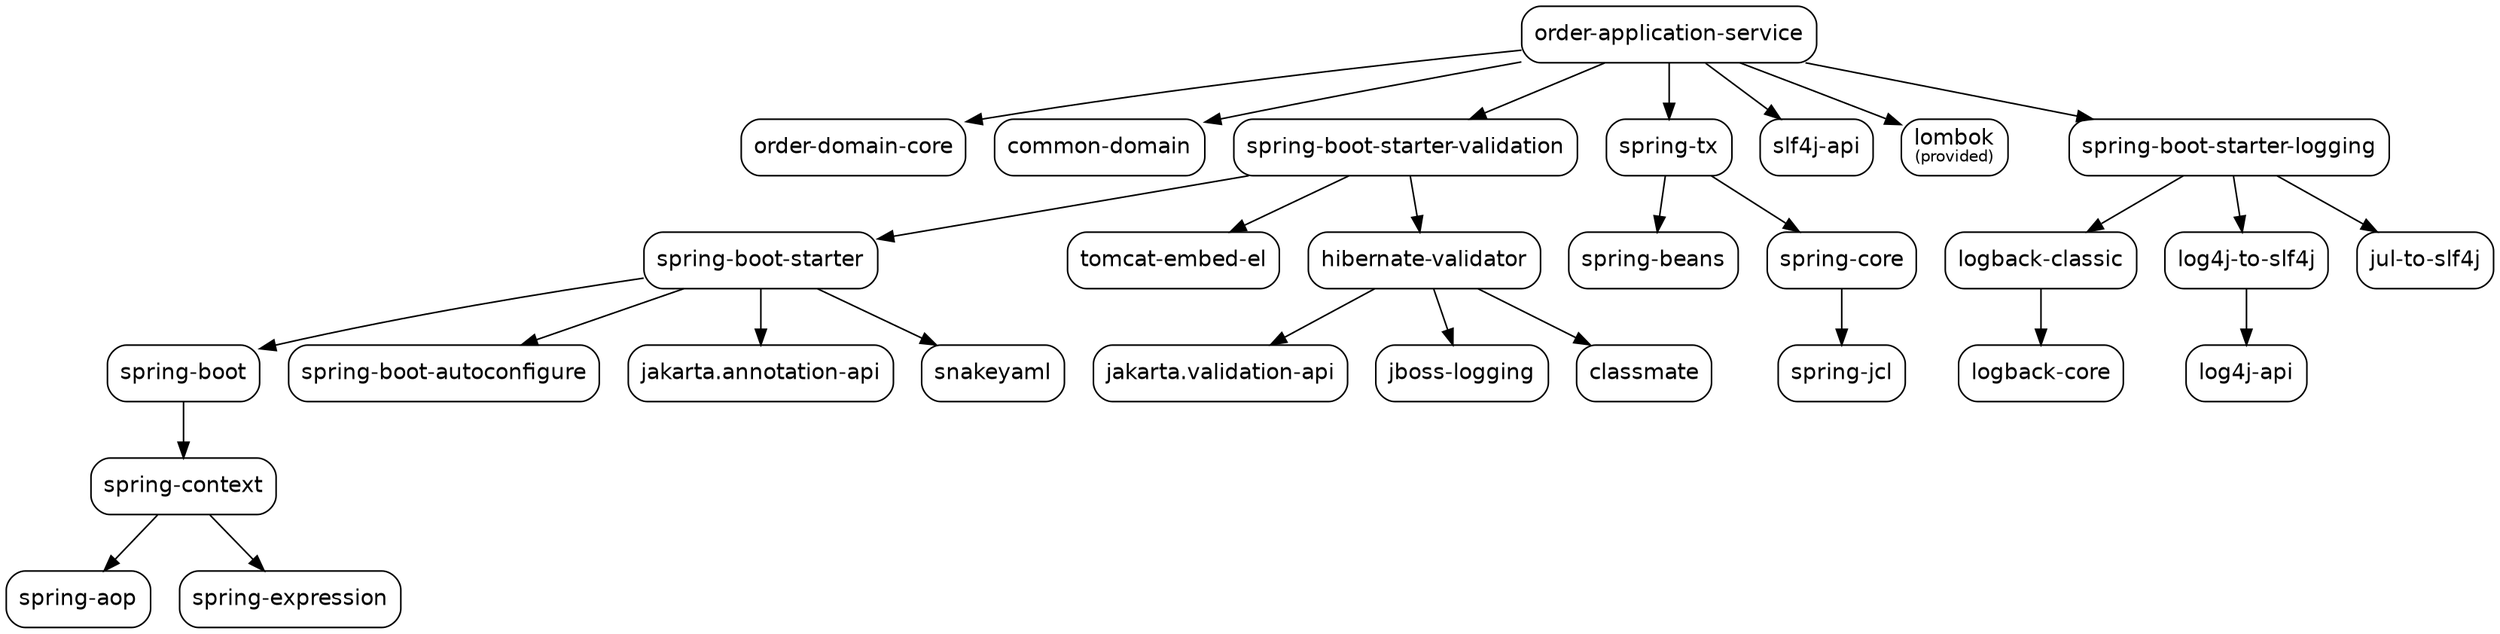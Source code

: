 digraph "order-application-service" {
  node [shape="box",style="rounded",fontname="Helvetica",fontsize="14"]
  edge [fontsize="10",fontname="Helvetica"]

  // Node Definitions:
  "com.food-ordering-system:order-application-service:jar"[label=<order-application-service>]
  "com.food-ordering-system:order-domain-core:jar"[label=<order-domain-core>]
  "com.food.ordering.system:common-domain:jar"[label=<common-domain>]
  "org.springframework:spring-context:jar"[label=<spring-context>]
  "org.springframework:spring-aop:jar"[label=<spring-aop>]
  "org.springframework:spring-expression:jar"[label=<spring-expression>]
  "org.springframework.boot:spring-boot:jar"[label=<spring-boot>]
  "org.springframework.boot:spring-boot-starter:jar"[label=<spring-boot-starter>]
  "org.springframework.boot:spring-boot-autoconfigure:jar"[label=<spring-boot-autoconfigure>]
  "jakarta.annotation:jakarta.annotation-api:jar"[label=<jakarta.annotation-api>]
  "org.yaml:snakeyaml:jar"[label=<snakeyaml>]
  "org.springframework.boot:spring-boot-starter-validation:jar"[label=<spring-boot-starter-validation>]
  "org.apache.tomcat.embed:tomcat-embed-el:jar"[label=<tomcat-embed-el>]
  "org.hibernate.validator:hibernate-validator:jar"[label=<hibernate-validator>]
  "jakarta.validation:jakarta.validation-api:jar"[label=<jakarta.validation-api>]
  "org.jboss.logging:jboss-logging:jar"[label=<jboss-logging>]
  "com.fasterxml:classmate:jar"[label=<classmate>]
  "org.springframework:spring-tx:jar"[label=<spring-tx>]
  "org.springframework:spring-beans:jar"[label=<spring-beans>]
  "org.springframework:spring-core:jar"[label=<spring-core>]
  "org.springframework:spring-jcl:jar"[label=<spring-jcl>]
  "org.slf4j:slf4j-api:jar"[label=<slf4j-api>]
  "org.projectlombok:lombok:jar"[label=<lombok<font point-size="10"><br/>(provided)</font>>]
  "ch.qos.logback:logback-classic:jar"[label=<logback-classic>]
  "ch.qos.logback:logback-core:jar"[label=<logback-core>]
  "org.springframework.boot:spring-boot-starter-logging:jar"[label=<spring-boot-starter-logging>]
  "org.apache.logging.log4j:log4j-to-slf4j:jar"[label=<log4j-to-slf4j>]
  "org.apache.logging.log4j:log4j-api:jar"[label=<log4j-api>]
  "org.slf4j:jul-to-slf4j:jar"[label=<jul-to-slf4j>]

  // Edge Definitions:
  "com.food-ordering-system:order-application-service:jar" -> "com.food-ordering-system:order-domain-core:jar"
  "com.food-ordering-system:order-application-service:jar" -> "com.food.ordering.system:common-domain:jar"
  "org.springframework:spring-context:jar" -> "org.springframework:spring-aop:jar"
  "org.springframework:spring-context:jar" -> "org.springframework:spring-expression:jar"
  "org.springframework.boot:spring-boot:jar" -> "org.springframework:spring-context:jar"
  "org.springframework.boot:spring-boot-starter:jar" -> "org.springframework.boot:spring-boot:jar"
  "org.springframework.boot:spring-boot-starter:jar" -> "org.springframework.boot:spring-boot-autoconfigure:jar"
  "org.springframework.boot:spring-boot-starter:jar" -> "jakarta.annotation:jakarta.annotation-api:jar"
  "org.springframework.boot:spring-boot-starter:jar" -> "org.yaml:snakeyaml:jar"
  "org.springframework.boot:spring-boot-starter-validation:jar" -> "org.springframework.boot:spring-boot-starter:jar"
  "org.springframework.boot:spring-boot-starter-validation:jar" -> "org.apache.tomcat.embed:tomcat-embed-el:jar"
  "org.hibernate.validator:hibernate-validator:jar" -> "jakarta.validation:jakarta.validation-api:jar"
  "org.hibernate.validator:hibernate-validator:jar" -> "org.jboss.logging:jboss-logging:jar"
  "org.hibernate.validator:hibernate-validator:jar" -> "com.fasterxml:classmate:jar"
  "org.springframework.boot:spring-boot-starter-validation:jar" -> "org.hibernate.validator:hibernate-validator:jar"
  "com.food-ordering-system:order-application-service:jar" -> "org.springframework.boot:spring-boot-starter-validation:jar"
  "org.springframework:spring-tx:jar" -> "org.springframework:spring-beans:jar"
  "org.springframework:spring-core:jar" -> "org.springframework:spring-jcl:jar"
  "org.springframework:spring-tx:jar" -> "org.springframework:spring-core:jar"
  "com.food-ordering-system:order-application-service:jar" -> "org.springframework:spring-tx:jar"
  "com.food-ordering-system:order-application-service:jar" -> "org.slf4j:slf4j-api:jar"
  "com.food-ordering-system:order-application-service:jar" -> "org.projectlombok:lombok:jar"
  "ch.qos.logback:logback-classic:jar" -> "ch.qos.logback:logback-core:jar"
  "org.springframework.boot:spring-boot-starter-logging:jar" -> "ch.qos.logback:logback-classic:jar"
  "org.apache.logging.log4j:log4j-to-slf4j:jar" -> "org.apache.logging.log4j:log4j-api:jar"
  "org.springframework.boot:spring-boot-starter-logging:jar" -> "org.apache.logging.log4j:log4j-to-slf4j:jar"
  "org.springframework.boot:spring-boot-starter-logging:jar" -> "org.slf4j:jul-to-slf4j:jar"
  "com.food-ordering-system:order-application-service:jar" -> "org.springframework.boot:spring-boot-starter-logging:jar"
}